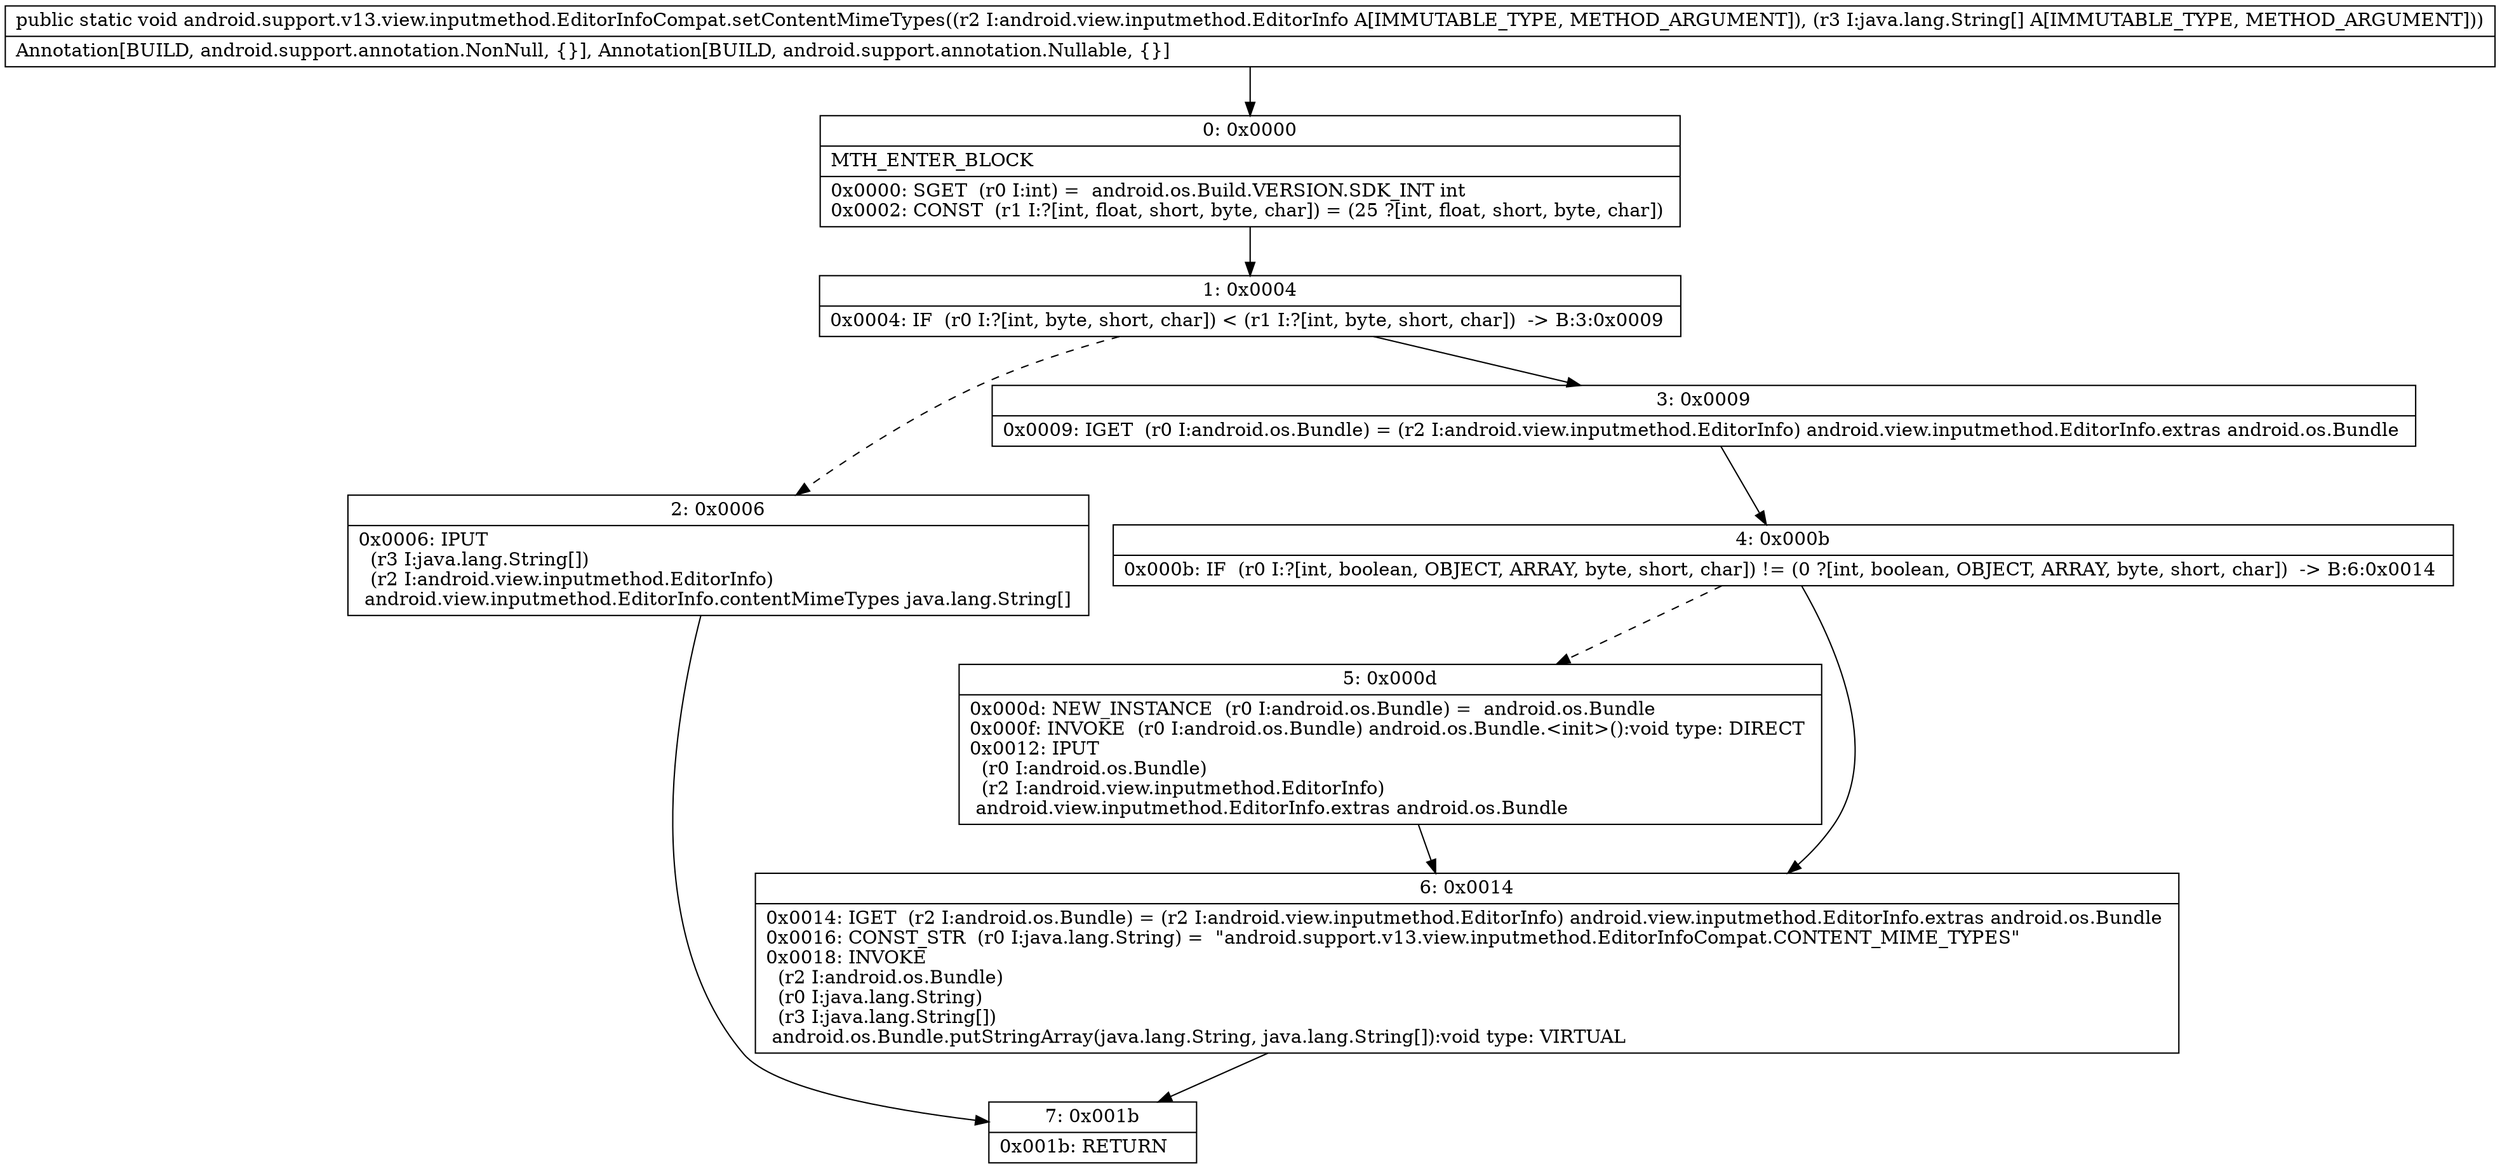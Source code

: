 digraph "CFG forandroid.support.v13.view.inputmethod.EditorInfoCompat.setContentMimeTypes(Landroid\/view\/inputmethod\/EditorInfo;[Ljava\/lang\/String;)V" {
Node_0 [shape=record,label="{0\:\ 0x0000|MTH_ENTER_BLOCK\l|0x0000: SGET  (r0 I:int) =  android.os.Build.VERSION.SDK_INT int \l0x0002: CONST  (r1 I:?[int, float, short, byte, char]) = (25 ?[int, float, short, byte, char]) \l}"];
Node_1 [shape=record,label="{1\:\ 0x0004|0x0004: IF  (r0 I:?[int, byte, short, char]) \< (r1 I:?[int, byte, short, char])  \-\> B:3:0x0009 \l}"];
Node_2 [shape=record,label="{2\:\ 0x0006|0x0006: IPUT  \l  (r3 I:java.lang.String[])\l  (r2 I:android.view.inputmethod.EditorInfo)\l android.view.inputmethod.EditorInfo.contentMimeTypes java.lang.String[] \l}"];
Node_3 [shape=record,label="{3\:\ 0x0009|0x0009: IGET  (r0 I:android.os.Bundle) = (r2 I:android.view.inputmethod.EditorInfo) android.view.inputmethod.EditorInfo.extras android.os.Bundle \l}"];
Node_4 [shape=record,label="{4\:\ 0x000b|0x000b: IF  (r0 I:?[int, boolean, OBJECT, ARRAY, byte, short, char]) != (0 ?[int, boolean, OBJECT, ARRAY, byte, short, char])  \-\> B:6:0x0014 \l}"];
Node_5 [shape=record,label="{5\:\ 0x000d|0x000d: NEW_INSTANCE  (r0 I:android.os.Bundle) =  android.os.Bundle \l0x000f: INVOKE  (r0 I:android.os.Bundle) android.os.Bundle.\<init\>():void type: DIRECT \l0x0012: IPUT  \l  (r0 I:android.os.Bundle)\l  (r2 I:android.view.inputmethod.EditorInfo)\l android.view.inputmethod.EditorInfo.extras android.os.Bundle \l}"];
Node_6 [shape=record,label="{6\:\ 0x0014|0x0014: IGET  (r2 I:android.os.Bundle) = (r2 I:android.view.inputmethod.EditorInfo) android.view.inputmethod.EditorInfo.extras android.os.Bundle \l0x0016: CONST_STR  (r0 I:java.lang.String) =  \"android.support.v13.view.inputmethod.EditorInfoCompat.CONTENT_MIME_TYPES\" \l0x0018: INVOKE  \l  (r2 I:android.os.Bundle)\l  (r0 I:java.lang.String)\l  (r3 I:java.lang.String[])\l android.os.Bundle.putStringArray(java.lang.String, java.lang.String[]):void type: VIRTUAL \l}"];
Node_7 [shape=record,label="{7\:\ 0x001b|0x001b: RETURN   \l}"];
MethodNode[shape=record,label="{public static void android.support.v13.view.inputmethod.EditorInfoCompat.setContentMimeTypes((r2 I:android.view.inputmethod.EditorInfo A[IMMUTABLE_TYPE, METHOD_ARGUMENT]), (r3 I:java.lang.String[] A[IMMUTABLE_TYPE, METHOD_ARGUMENT]))  | Annotation[BUILD, android.support.annotation.NonNull, \{\}], Annotation[BUILD, android.support.annotation.Nullable, \{\}]\l}"];
MethodNode -> Node_0;
Node_0 -> Node_1;
Node_1 -> Node_2[style=dashed];
Node_1 -> Node_3;
Node_2 -> Node_7;
Node_3 -> Node_4;
Node_4 -> Node_5[style=dashed];
Node_4 -> Node_6;
Node_5 -> Node_6;
Node_6 -> Node_7;
}

